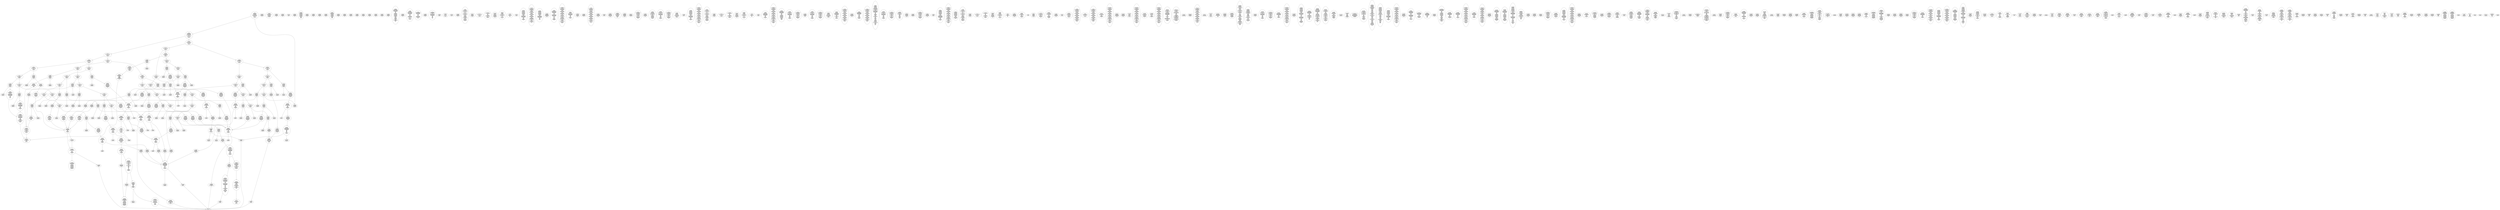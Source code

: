 /* Generated by GvGen v.1.0 (https://www.github.com/stricaud/gvgen) */

digraph G {
compound=true;
   node1 [label="[anywhere]"];
   node2 [label="# 0x0
PUSHX Data
PUSHX Data
MSTORE
PUSHX LogicData
CALLDATASIZE
LT
PUSHX Data
JUMPI
"];
   node3 [label="# 0xd
PUSHX Data
CALLDATALOAD
PUSHX BitData
SHR
PUSHX LogicData
GT
PUSHX Data
JUMPI
"];
   node4 [label="# 0x1e
PUSHX LogicData
GT
PUSHX Data
JUMPI
"];
   node5 [label="# 0x29
PUSHX LogicData
GT
PUSHX Data
JUMPI
"];
   node6 [label="# 0x34
PUSHX LogicData
EQ
PUSHX Data
JUMPI
"];
   node7 [label="# 0x3f
PUSHX LogicData
EQ
PUSHX Data
JUMPI
"];
   node8 [label="# 0x4a
PUSHX LogicData
EQ
PUSHX Data
JUMPI
"];
   node9 [label="# 0x55
PUSHX LogicData
EQ
PUSHX Data
JUMPI
"];
   node10 [label="# 0x60
PUSHX LogicData
EQ
PUSHX Data
JUMPI
"];
   node11 [label="# 0x6b
PUSHX Data
REVERT
"];
   node12 [label="# 0x6f
JUMPDEST
PUSHX LogicData
EQ
PUSHX Data
JUMPI
"];
   node13 [label="# 0x7b
PUSHX LogicData
EQ
PUSHX Data
JUMPI
"];
   node14 [label="# 0x86
PUSHX LogicData
EQ
PUSHX Data
JUMPI
"];
   node15 [label="# 0x91
PUSHX LogicData
EQ
PUSHX Data
JUMPI
"];
   node16 [label="# 0x9c
PUSHX Data
REVERT
"];
   node17 [label="# 0xa0
JUMPDEST
PUSHX LogicData
GT
PUSHX Data
JUMPI
"];
   node18 [label="# 0xac
PUSHX LogicData
EQ
PUSHX Data
JUMPI
"];
   node19 [label="# 0xb7
PUSHX LogicData
EQ
PUSHX Data
JUMPI
"];
   node20 [label="# 0xc2
PUSHX LogicData
EQ
PUSHX Data
JUMPI
"];
   node21 [label="# 0xcd
PUSHX LogicData
EQ
PUSHX Data
JUMPI
"];
   node22 [label="# 0xd8
PUSHX LogicData
EQ
PUSHX Data
JUMPI
"];
   node23 [label="# 0xe3
PUSHX Data
REVERT
"];
   node24 [label="# 0xe7
JUMPDEST
PUSHX LogicData
EQ
PUSHX Data
JUMPI
"];
   node25 [label="# 0xf3
PUSHX LogicData
EQ
PUSHX Data
JUMPI
"];
   node26 [label="# 0xfe
PUSHX LogicData
EQ
PUSHX Data
JUMPI
"];
   node27 [label="# 0x109
PUSHX LogicData
EQ
PUSHX Data
JUMPI
"];
   node28 [label="# 0x114
PUSHX Data
REVERT
"];
   node29 [label="# 0x118
JUMPDEST
PUSHX LogicData
GT
PUSHX Data
JUMPI
"];
   node30 [label="# 0x124
PUSHX LogicData
GT
PUSHX Data
JUMPI
"];
   node31 [label="# 0x12f
PUSHX LogicData
EQ
PUSHX Data
JUMPI
"];
   node32 [label="# 0x13a
PUSHX LogicData
EQ
PUSHX Data
JUMPI
"];
   node33 [label="# 0x145
PUSHX LogicData
EQ
PUSHX Data
JUMPI
"];
   node34 [label="# 0x150
PUSHX LogicData
EQ
PUSHX Data
JUMPI
"];
   node35 [label="# 0x15b
PUSHX LogicData
EQ
PUSHX Data
JUMPI
"];
   node36 [label="# 0x166
PUSHX Data
REVERT
"];
   node37 [label="# 0x16a
JUMPDEST
PUSHX LogicData
EQ
PUSHX Data
JUMPI
"];
   node38 [label="# 0x176
PUSHX LogicData
EQ
PUSHX Data
JUMPI
"];
   node39 [label="# 0x181
PUSHX LogicData
EQ
PUSHX Data
JUMPI
"];
   node40 [label="# 0x18c
PUSHX LogicData
EQ
PUSHX Data
JUMPI
"];
   node41 [label="# 0x197
PUSHX Data
REVERT
"];
   node42 [label="# 0x19b
JUMPDEST
PUSHX LogicData
GT
PUSHX Data
JUMPI
"];
   node43 [label="# 0x1a7
PUSHX LogicData
EQ
PUSHX Data
JUMPI
"];
   node44 [label="# 0x1b2
PUSHX LogicData
EQ
PUSHX Data
JUMPI
"];
   node45 [label="# 0x1bd
PUSHX LogicData
EQ
PUSHX Data
JUMPI
"];
   node46 [label="# 0x1c8
PUSHX LogicData
EQ
PUSHX Data
JUMPI
"];
   node47 [label="# 0x1d3
PUSHX Data
REVERT
"];
   node48 [label="# 0x1d7
JUMPDEST
PUSHX LogicData
EQ
PUSHX Data
JUMPI
"];
   node49 [label="# 0x1e3
PUSHX LogicData
EQ
PUSHX Data
JUMPI
"];
   node50 [label="# 0x1ee
PUSHX LogicData
EQ
PUSHX Data
JUMPI
"];
   node51 [label="# 0x1f9
PUSHX LogicData
EQ
PUSHX Data
JUMPI
"];
   node52 [label="# 0x204
JUMPDEST
PUSHX Data
REVERT
"];
   node53 [label="# 0x209
JUMPDEST
CALLVALUE
ISZERO
PUSHX Data
JUMPI
"];
   node54 [label="# 0x211
PUSHX Data
REVERT
"];
   node55 [label="# 0x215
JUMPDEST
PUSHX Data
PUSHX Data
CALLDATASIZE
PUSHX Data
PUSHX Data
JUMP
"];
   node56 [label="# 0x224
JUMPDEST
PUSHX Data
JUMP
"];
   node57 [label="# 0x229
JUMPDEST
PUSHX MemData
MLOAD
ISZERO
ISZERO
MSTORE
PUSHX ArithData
ADD
"];
   node58 [label="# 0x235
JUMPDEST
PUSHX MemData
MLOAD
SUB
RETURN
"];
   node59 [label="# 0x23e
JUMPDEST
CALLVALUE
ISZERO
PUSHX Data
JUMPI
"];
   node60 [label="# 0x246
PUSHX Data
REVERT
"];
   node61 [label="# 0x24a
JUMPDEST
PUSHX Data
PUSHX Data
JUMP
"];
   node62 [label="# 0x253
JUMPDEST
CALLVALUE
ISZERO
PUSHX Data
JUMPI
"];
   node63 [label="# 0x25b
PUSHX Data
REVERT
"];
   node64 [label="# 0x25f
JUMPDEST
PUSHX Data
PUSHX Data
JUMP
"];
   node65 [label="# 0x268
JUMPDEST
PUSHX MemData
MLOAD
PUSHX Data
PUSHX Data
JUMP
"];
   node66 [label="# 0x275
JUMPDEST
CALLVALUE
ISZERO
PUSHX Data
JUMPI
"];
   node67 [label="# 0x27d
PUSHX Data
REVERT
"];
   node68 [label="# 0x281
JUMPDEST
PUSHX Data
PUSHX Data
CALLDATASIZE
PUSHX Data
PUSHX Data
JUMP
"];
   node69 [label="# 0x290
JUMPDEST
PUSHX Data
JUMP
"];
   node70 [label="# 0x295
JUMPDEST
PUSHX MemData
MLOAD
PUSHX ArithData
PUSHX BitData
PUSHX BitData
SHL
SUB
AND
MSTORE
PUSHX ArithData
ADD
PUSHX Data
JUMP
"];
   node71 [label="# 0x2ad
JUMPDEST
CALLVALUE
ISZERO
PUSHX Data
JUMPI
"];
   node72 [label="# 0x2b5
PUSHX Data
REVERT
"];
   node73 [label="# 0x2b9
JUMPDEST
PUSHX Data
PUSHX Data
CALLDATASIZE
PUSHX Data
PUSHX Data
JUMP
"];
   node74 [label="# 0x2c8
JUMPDEST
PUSHX Data
JUMP
"];
   node75 [label="# 0x2cd
JUMPDEST
STOP
"];
   node76 [label="# 0x2cf
JUMPDEST
CALLVALUE
ISZERO
PUSHX Data
JUMPI
"];
   node77 [label="# 0x2d7
PUSHX Data
REVERT
"];
   node78 [label="# 0x2db
JUMPDEST
PUSHX Data
PUSHX Data
CALLDATASIZE
PUSHX Data
PUSHX Data
JUMP
"];
   node79 [label="# 0x2ea
JUMPDEST
PUSHX Data
JUMP
"];
   node80 [label="# 0x2ef
JUMPDEST
PUSHX MemData
MLOAD
MSTORE
PUSHX ArithData
ADD
PUSHX Data
JUMP
"];
   node81 [label="# 0x2fd
JUMPDEST
CALLVALUE
ISZERO
PUSHX Data
JUMPI
"];
   node82 [label="# 0x305
PUSHX Data
REVERT
"];
   node83 [label="# 0x309
JUMPDEST
PUSHX Data
PUSHX Data
CALLDATASIZE
PUSHX Data
PUSHX Data
JUMP
"];
   node84 [label="# 0x318
JUMPDEST
PUSHX Data
MSTORE
PUSHX Data
PUSHX Data
MSTORE
PUSHX Data
SHA3
SLOAD
JUMP
"];
   node85 [label="# 0x32a
JUMPDEST
CALLVALUE
ISZERO
PUSHX Data
JUMPI
"];
   node86 [label="# 0x332
PUSHX Data
REVERT
"];
   node87 [label="# 0x336
JUMPDEST
PUSHX Data
PUSHX Data
JUMP
"];
   node88 [label="# 0x33f
JUMPDEST
CALLVALUE
ISZERO
PUSHX Data
JUMPI
"];
   node89 [label="# 0x347
PUSHX Data
REVERT
"];
   node90 [label="# 0x34b
JUMPDEST
PUSHX StorData
SLOAD
PUSHX BitData
AND
PUSHX Data
JUMP
"];
   node91 [label="# 0x357
JUMPDEST
CALLVALUE
ISZERO
PUSHX Data
JUMPI
"];
   node92 [label="# 0x35f
PUSHX Data
REVERT
"];
   node93 [label="# 0x363
JUMPDEST
PUSHX Data
PUSHX Data
CALLDATASIZE
PUSHX Data
PUSHX Data
JUMP
"];
   node94 [label="# 0x372
JUMPDEST
PUSHX Data
JUMP
"];
   node95 [label="# 0x377
JUMPDEST
CALLVALUE
ISZERO
PUSHX Data
JUMPI
"];
   node96 [label="# 0x37f
PUSHX Data
REVERT
"];
   node97 [label="# 0x383
JUMPDEST
PUSHX Data
PUSHX Data
CALLDATASIZE
PUSHX Data
PUSHX Data
JUMP
"];
   node98 [label="# 0x392
JUMPDEST
PUSHX Data
JUMP
"];
   node99 [label="# 0x397
JUMPDEST
CALLVALUE
ISZERO
PUSHX Data
JUMPI
"];
   node100 [label="# 0x39f
PUSHX Data
REVERT
"];
   node101 [label="# 0x3a3
JUMPDEST
PUSHX Data
PUSHX Data
CALLDATASIZE
PUSHX Data
PUSHX Data
JUMP
"];
   node102 [label="# 0x3b2
JUMPDEST
PUSHX Data
JUMP
"];
   node103 [label="# 0x3b7
JUMPDEST
CALLVALUE
ISZERO
PUSHX Data
JUMPI
"];
   node104 [label="# 0x3bf
PUSHX Data
REVERT
"];
   node105 [label="# 0x3c3
JUMPDEST
PUSHX Data
PUSHX Data
CALLDATASIZE
PUSHX Data
PUSHX Data
JUMP
"];
   node106 [label="# 0x3d2
JUMPDEST
PUSHX Data
JUMP
"];
   node107 [label="# 0x3d7
JUMPDEST
CALLVALUE
ISZERO
PUSHX Data
JUMPI
"];
   node108 [label="# 0x3df
PUSHX Data
REVERT
"];
   node109 [label="# 0x3e3
JUMPDEST
PUSHX Data
PUSHX Data
JUMP
"];
   node110 [label="# 0x3ec
JUMPDEST
CALLVALUE
ISZERO
PUSHX Data
JUMPI
"];
   node111 [label="# 0x3f4
PUSHX Data
REVERT
"];
   node112 [label="# 0x3f8
JUMPDEST
PUSHX Data
PUSHX Data
CALLDATASIZE
PUSHX Data
PUSHX Data
JUMP
"];
   node113 [label="# 0x407
JUMPDEST
PUSHX Data
PUSHX Data
MSTORE
PUSHX Data
MSTORE
PUSHX Data
SHA3
SLOAD
JUMP
"];
   node114 [label="# 0x419
JUMPDEST
CALLVALUE
ISZERO
PUSHX Data
JUMPI
"];
   node115 [label="# 0x421
PUSHX Data
REVERT
"];
   node116 [label="# 0x425
JUMPDEST
PUSHX Data
PUSHX Data
CALLDATASIZE
PUSHX Data
PUSHX Data
JUMP
"];
   node117 [label="# 0x434
JUMPDEST
PUSHX Data
JUMP
"];
   node118 [label="# 0x439
JUMPDEST
CALLVALUE
ISZERO
PUSHX Data
JUMPI
"];
   node119 [label="# 0x441
PUSHX Data
REVERT
"];
   node120 [label="# 0x445
JUMPDEST
PUSHX Data
PUSHX Data
JUMP
"];
   node121 [label="# 0x44e
JUMPDEST
CALLVALUE
ISZERO
PUSHX Data
JUMPI
"];
   node122 [label="# 0x456
PUSHX Data
REVERT
"];
   node123 [label="# 0x45a
JUMPDEST
PUSHX Data
PUSHX Data
JUMP
"];
   node124 [label="# 0x463
JUMPDEST
CALLVALUE
ISZERO
PUSHX Data
JUMPI
"];
   node125 [label="# 0x46b
PUSHX Data
REVERT
"];
   node126 [label="# 0x46f
JUMPDEST
PUSHX StorData
SLOAD
PUSHX Data
PUSHX ArithData
PUSHX BitData
PUSHX BitData
SHL
SUB
AND
JUMP
"];
   node127 [label="# 0x483
JUMPDEST
CALLVALUE
ISZERO
PUSHX Data
JUMPI
"];
   node128 [label="# 0x48b
PUSHX Data
REVERT
"];
   node129 [label="# 0x48f
JUMPDEST
PUSHX StorData
SLOAD
PUSHX ArithData
PUSHX BitData
PUSHX BitData
SHL
SUB
AND
PUSHX Data
JUMP
"];
   node130 [label="# 0x4a1
JUMPDEST
CALLVALUE
ISZERO
PUSHX Data
JUMPI
"];
   node131 [label="# 0x4a9
PUSHX Data
REVERT
"];
   node132 [label="# 0x4ad
JUMPDEST
PUSHX Data
PUSHX Data
CALLDATASIZE
PUSHX Data
PUSHX Data
JUMP
"];
   node133 [label="# 0x4bc
JUMPDEST
PUSHX Data
JUMP
"];
   node134 [label="# 0x4c1
JUMPDEST
CALLVALUE
ISZERO
PUSHX Data
JUMPI
"];
   node135 [label="# 0x4c9
PUSHX Data
REVERT
"];
   node136 [label="# 0x4cd
JUMPDEST
PUSHX Data
PUSHX Data
CALLDATASIZE
PUSHX Data
PUSHX Data
JUMP
"];
   node137 [label="# 0x4dc
JUMPDEST
PUSHX Data
JUMP
"];
   node138 [label="# 0x4e1
JUMPDEST
CALLVALUE
ISZERO
PUSHX Data
JUMPI
"];
   node139 [label="# 0x4e9
PUSHX Data
REVERT
"];
   node140 [label="# 0x4ed
JUMPDEST
PUSHX Data
PUSHX Data
CALLDATASIZE
PUSHX Data
PUSHX Data
JUMP
"];
   node141 [label="# 0x4fc
JUMPDEST
PUSHX Data
JUMP
"];
   node142 [label="# 0x501
JUMPDEST
CALLVALUE
ISZERO
PUSHX Data
JUMPI
"];
   node143 [label="# 0x509
PUSHX Data
REVERT
"];
   node144 [label="# 0x50d
JUMPDEST
PUSHX Data
PUSHX Data
JUMP
"];
   node145 [label="# 0x516
JUMPDEST
CALLVALUE
ISZERO
PUSHX Data
JUMPI
"];
   node146 [label="# 0x51e
PUSHX Data
REVERT
"];
   node147 [label="# 0x522
JUMPDEST
PUSHX Data
PUSHX StorData
SLOAD
JUMP
"];
   node148 [label="# 0x52c
JUMPDEST
CALLVALUE
ISZERO
PUSHX Data
JUMPI
"];
   node149 [label="# 0x534
PUSHX Data
REVERT
"];
   node150 [label="# 0x538
JUMPDEST
PUSHX Data
PUSHX Data
CALLDATASIZE
PUSHX Data
PUSHX Data
JUMP
"];
   node151 [label="# 0x547
JUMPDEST
PUSHX Data
JUMP
"];
   node152 [label="# 0x54c
JUMPDEST
CALLVALUE
ISZERO
PUSHX Data
JUMPI
"];
   node153 [label="# 0x554
PUSHX Data
REVERT
"];
   node154 [label="# 0x558
JUMPDEST
PUSHX Data
PUSHX Data
CALLDATASIZE
PUSHX Data
PUSHX Data
JUMP
"];
   node155 [label="# 0x567
JUMPDEST
PUSHX Data
JUMP
"];
   node156 [label="# 0x56c
JUMPDEST
CALLVALUE
ISZERO
PUSHX Data
JUMPI
"];
   node157 [label="# 0x574
PUSHX Data
REVERT
"];
   node158 [label="# 0x578
JUMPDEST
PUSHX Data
PUSHX Data
CALLDATASIZE
PUSHX Data
PUSHX Data
JUMP
"];
   node159 [label="# 0x587
JUMPDEST
PUSHX Data
JUMP
"];
   node160 [label="# 0x58c
JUMPDEST
CALLVALUE
ISZERO
PUSHX Data
JUMPI
"];
   node161 [label="# 0x594
PUSHX Data
REVERT
"];
   node162 [label="# 0x598
JUMPDEST
PUSHX Data
PUSHX Data
CALLDATASIZE
PUSHX Data
PUSHX Data
JUMP
"];
   node163 [label="# 0x5a7
JUMPDEST
PUSHX Data
JUMP
"];
   node164 [label="# 0x5ac
JUMPDEST
PUSHX Data
PUSHX Data
CALLDATASIZE
PUSHX Data
PUSHX Data
JUMP
"];
   node165 [label="# 0x5ba
JUMPDEST
PUSHX Data
JUMP
"];
   node166 [label="# 0x5bf
JUMPDEST
CALLVALUE
ISZERO
PUSHX Data
JUMPI
"];
   node167 [label="# 0x5c7
PUSHX Data
REVERT
"];
   node168 [label="# 0x5cb
JUMPDEST
PUSHX Data
PUSHX StorData
SLOAD
JUMP
"];
   node169 [label="# 0x5d5
JUMPDEST
CALLVALUE
ISZERO
PUSHX Data
JUMPI
"];
   node170 [label="# 0x5dd
PUSHX Data
REVERT
"];
   node171 [label="# 0x5e1
JUMPDEST
PUSHX Data
PUSHX Data
JUMP
"];
   node172 [label="# 0x5eb
JUMPDEST
CALLVALUE
ISZERO
PUSHX Data
JUMPI
"];
   node173 [label="# 0x5f3
PUSHX Data
REVERT
"];
   node174 [label="# 0x5f7
JUMPDEST
PUSHX Data
PUSHX Data
JUMP
"];
   node175 [label="# 0x600
JUMPDEST
CALLVALUE
ISZERO
PUSHX Data
JUMPI
"];
   node176 [label="# 0x608
PUSHX Data
REVERT
"];
   node177 [label="# 0x60c
JUMPDEST
PUSHX Data
PUSHX Data
CALLDATASIZE
PUSHX Data
PUSHX Data
JUMP
"];
   node178 [label="# 0x61b
JUMPDEST
PUSHX ArithData
PUSHX BitData
PUSHX BitData
SHL
SUB
AND
PUSHX Data
MSTORE
PUSHX Data
PUSHX Data
MSTORE
PUSHX Data
SHA3
AND
MSTORE
MSTORE
SHA3
SLOAD
PUSHX BitData
AND
JUMP
"];
   node179 [label="# 0x649
JUMPDEST
CALLVALUE
ISZERO
PUSHX Data
JUMPI
"];
   node180 [label="# 0x651
PUSHX Data
REVERT
"];
   node181 [label="# 0x655
JUMPDEST
PUSHX Data
PUSHX Data
CALLDATASIZE
PUSHX Data
PUSHX Data
JUMP
"];
   node182 [label="# 0x664
JUMPDEST
PUSHX Data
JUMP
"];
   node183 [label="# 0x669
JUMPDEST
PUSHX Data
PUSHX ArithData
PUSHX BitData
PUSHX BitData
SHL
SUB
NOT
AND
PUSHX BitData
PUSHX BitData
SHL
EQ
PUSHX Data
JUMPI
"];
   node184 [label="# 0x685
PUSHX ArithData
PUSHX BitData
PUSHX BitData
SHL
SUB
NOT
AND
PUSHX BitData
PUSHX BitData
SHL
EQ
"];
   node185 [label="# 0x69a
JUMPDEST
PUSHX Data
JUMPI
"];
   node186 [label="# 0x6a0
PUSHX BitData
PUSHX BitData
SHL
PUSHX ArithData
PUSHX BitData
PUSHX BitData
SHL
SUB
NOT
AND
EQ
"];
   node187 [label="# 0x6b5
JUMPDEST
JUMP
"];
   node188 [label="# 0x6bb
JUMPDEST
PUSHX Data
PUSHX Data
PUSHX Data
PUSHX Data
JUMP
"];
   node189 [label="# 0x6c8
JUMPDEST
LT
PUSHX Data
JUMPI
"];
   node190 [label="# 0x6ce
PUSHX Data
JUMP
"];
   node191 [label="# 0x6d3
JUMPDEST
PUSHX Data
JUMP
"];
   node192 [label="# 0x6d9
JUMPDEST
PUSHX Data
PUSHX StorData
SLOAD
PUSHX Data
PUSHX Data
JUMP
"];
   node193 [label="# 0x6e8
JUMPDEST
PUSHX ArithData
ADD
PUSHX ArithData
DIV
MUL
PUSHX ArithData
ADD
PUSHX MemData
MLOAD
ADD
PUSHX Data
MSTORE
MSTORE
PUSHX ArithData
ADD
SLOAD
PUSHX Data
PUSHX Data
JUMP
"];
   node194 [label="# 0x714
JUMPDEST
ISZERO
PUSHX Data
JUMPI
"];
   node195 [label="# 0x71b
PUSHX LogicData
LT
PUSHX Data
JUMPI
"];
   node196 [label="# 0x723
PUSHX ArithData
SLOAD
DIV
MUL
MSTORE
PUSHX ArithData
ADD
PUSHX Data
JUMP
"];
   node197 [label="# 0x736
JUMPDEST
ADD
PUSHX Data
MSTORE
PUSHX Data
PUSHX Data
SHA3
"];
   node198 [label="# 0x744
JUMPDEST
SLOAD
MSTORE
PUSHX ArithData
ADD
PUSHX ArithData
ADD
GT
PUSHX Data
JUMPI
"];
   node199 [label="# 0x758
SUB
PUSHX BitData
AND
ADD
"];
   node200 [label="# 0x761
JUMPDEST
JUMP
"];
   node201 [label="# 0x76b
JUMPDEST
PUSHX Data
MSTORE
PUSHX Data
PUSHX Data
MSTORE
PUSHX Data
SHA3
SLOAD
PUSHX ArithData
PUSHX BitData
PUSHX BitData
SHL
SUB
AND
PUSHX Data
JUMPI
"];
   node202 [label="# 0x788
PUSHX MemData
MLOAD
PUSHX BitData
PUSHX BitData
SHL
MSTORE
PUSHX Data
PUSHX ArithData
ADD
MSTORE
PUSHX Data
PUSHX ArithData
ADD
MSTORE
PUSHX Data
PUSHX ArithData
ADD
MSTORE
PUSHX BitData
PUSHX BitData
SHL
PUSHX ArithData
ADD
MSTORE
PUSHX ArithData
ADD
"];
   node203 [label="# 0x7e0
JUMPDEST
PUSHX MemData
MLOAD
SUB
REVERT
"];
   node204 [label="# 0x7e9
JUMPDEST
PUSHX Data
MSTORE
PUSHX Data
PUSHX Data
MSTORE
PUSHX Data
SHA3
SLOAD
PUSHX ArithData
PUSHX BitData
PUSHX BitData
SHL
SUB
AND
JUMP
"];
   node205 [label="# 0x805
JUMPDEST
PUSHX Data
PUSHX Data
PUSHX Data
JUMP
"];
   node206 [label="# 0x810
JUMPDEST
PUSHX ArithData
PUSHX BitData
PUSHX BitData
SHL
SUB
AND
PUSHX ArithData
PUSHX BitData
PUSHX BitData
SHL
SUB
AND
EQ
ISZERO
PUSHX Data
JUMPI
"];
   node207 [label="# 0x82d
PUSHX MemData
MLOAD
PUSHX BitData
PUSHX BitData
SHL
MSTORE
PUSHX Data
PUSHX ArithData
ADD
MSTORE
PUSHX Data
PUSHX ArithData
ADD
MSTORE
PUSHX Data
PUSHX ArithData
ADD
MSTORE
PUSHX BitData
PUSHX BitData
SHL
PUSHX ArithData
ADD
MSTORE
PUSHX ArithData
ADD
PUSHX Data
JUMP
"];
   node208 [label="# 0x87e
JUMPDEST
CALLER
PUSHX ArithData
PUSHX BitData
PUSHX BitData
SHL
SUB
AND
EQ
PUSHX Data
JUMPI
"];
   node209 [label="# 0x890
PUSHX Data
CALLER
PUSHX Data
JUMP
"];
   node210 [label="# 0x89a
JUMPDEST
PUSHX Data
JUMPI
"];
   node211 [label="# 0x89f
PUSHX MemData
MLOAD
PUSHX BitData
PUSHX BitData
SHL
MSTORE
PUSHX Data
PUSHX ArithData
ADD
MSTORE
PUSHX Data
PUSHX ArithData
ADD
MSTORE
PUSHX Data
PUSHX ArithData
ADD
MSTORE
PUSHX Data
PUSHX ArithData
ADD
MSTORE
PUSHX ArithData
ADD
PUSHX Data
JUMP
"];
   node212 [label="# 0x90c
JUMPDEST
PUSHX Data
PUSHX Data
JUMP
"];
   node213 [label="# 0x916
JUMPDEST
JUMP
"];
   node214 [label="# 0x91b
JUMPDEST
PUSHX Data
PUSHX Data
PUSHX Data
JUMP
"];
   node215 [label="# 0x928
JUMPDEST
PUSHX MemData
MLOAD
PUSHX Data
PUSHX Data
LOGX
JUMP
"];
   node216 [label="# 0x95d
JUMPDEST
PUSHX Data
PUSHX Data
PUSHX StorData
SLOAD
JUMP
"];
   node217 [label="# 0x968
JUMPDEST
JUMP
"];
   node218 [label="# 0x96d
JUMPDEST
PUSHX Data
CALLER
PUSHX Data
JUMP
"];
   node219 [label="# 0x977
JUMPDEST
PUSHX Data
JUMPI
"];
   node220 [label="# 0x97c
PUSHX MemData
MLOAD
PUSHX BitData
PUSHX BitData
SHL
MSTORE
PUSHX ArithData
ADD
PUSHX Data
PUSHX Data
JUMP
"];
   node221 [label="# 0x993
JUMPDEST
PUSHX Data
PUSHX Data
JUMP
"];
   node222 [label="# 0x99e
JUMPDEST
PUSHX Data
PUSHX MemData
MLOAD
PUSHX ArithData
ADD
PUSHX Data
MSTORE
PUSHX Data
MSTORE
PUSHX Data
JUMP
"];
   node223 [label="# 0x9b9
JUMPDEST
PUSHX StorData
SLOAD
PUSHX ArithData
PUSHX BitData
PUSHX BitData
SHL
SUB
AND
CALLER
EQ
PUSHX Data
JUMPI
"];
   node224 [label="# 0x9cc
PUSHX MemData
MLOAD
PUSHX BitData
PUSHX BitData
SHL
MSTORE
PUSHX ArithData
ADD
PUSHX Data
PUSHX Data
JUMP
"];
   node225 [label="# 0x9e3
JUMPDEST
MLOAD
PUSHX Data
PUSHX Data
PUSHX ArithData
ADD
PUSHX Data
JUMP
"];
   node226 [label="# 0x9f6
JUMPDEST
JUMP
"];
   node227 [label="# 0x9fa
JUMPDEST
PUSHX Data
MSTORE
PUSHX Data
PUSHX Data
MSTORE
PUSHX Data
SHA3
SLOAD
PUSHX ArithData
PUSHX BitData
PUSHX BitData
SHL
SUB
AND
PUSHX Data
JUMPI
"];
   node228 [label="# 0xa18
PUSHX MemData
MLOAD
PUSHX BitData
PUSHX BitData
SHL
MSTORE
PUSHX Data
PUSHX ArithData
ADD
MSTORE
PUSHX Data
PUSHX ArithData
ADD
MSTORE
PUSHX Data
PUSHX ArithData
ADD
MSTORE
PUSHX BitData
PUSHX BitData
SHL
PUSHX ArithData
ADD
MSTORE
PUSHX ArithData
ADD
PUSHX Data
JUMP
"];
   node229 [label="# 0xa71
JUMPDEST
PUSHX StorData
SLOAD
PUSHX Data
PUSHX Data
JUMP
"];
   node230 [label="# 0xa7e
JUMPDEST
PUSHX ArithData
ADD
PUSHX ArithData
DIV
MUL
PUSHX ArithData
ADD
PUSHX MemData
MLOAD
ADD
PUSHX Data
MSTORE
MSTORE
PUSHX ArithData
ADD
SLOAD
PUSHX Data
PUSHX Data
JUMP
"];
   node231 [label="# 0xaaa
JUMPDEST
ISZERO
PUSHX Data
JUMPI
"];
   node232 [label="# 0xab1
PUSHX LogicData
LT
PUSHX Data
JUMPI
"];
   node233 [label="# 0xab9
PUSHX ArithData
SLOAD
DIV
MUL
MSTORE
PUSHX ArithData
ADD
PUSHX Data
JUMP
"];
   node234 [label="# 0xacc
JUMPDEST
ADD
PUSHX Data
MSTORE
PUSHX Data
PUSHX Data
SHA3
"];
   node235 [label="# 0xada
JUMPDEST
SLOAD
MSTORE
PUSHX ArithData
ADD
PUSHX ArithData
ADD
GT
PUSHX Data
JUMPI
"];
   node236 [label="# 0xaee
SUB
PUSHX BitData
AND
ADD
"];
   node237 [label="# 0xaf7
JUMPDEST
JUMP
"];
   node238 [label="# 0xaff
JUMPDEST
PUSHX Data
PUSHX ArithData
PUSHX BitData
PUSHX BitData
SHL
SUB
AND
PUSHX Data
JUMPI
"];
   node239 [label="# 0xb10
PUSHX MemData
MLOAD
PUSHX BitData
PUSHX BitData
SHL
MSTORE
PUSHX Data
PUSHX ArithData
ADD
MSTORE
PUSHX Data
PUSHX ArithData
ADD
MSTORE
PUSHX Data
PUSHX ArithData
ADD
MSTORE
PUSHX BitData
PUSHX BitData
SHL
PUSHX ArithData
ADD
MSTORE
PUSHX ArithData
ADD
PUSHX Data
JUMP
"];
   node240 [label="# 0xb6a
JUMPDEST
PUSHX ArithData
PUSHX BitData
PUSHX BitData
SHL
SUB
AND
PUSHX Data
MSTORE
PUSHX Data
PUSHX Data
MSTORE
PUSHX Data
SHA3
SLOAD
JUMP
"];
   node241 [label="# 0xb86
JUMPDEST
PUSHX StorData
SLOAD
PUSHX ArithData
PUSHX BitData
PUSHX BitData
SHL
SUB
AND
CALLER
EQ
PUSHX Data
JUMPI
"];
   node242 [label="# 0xb99
PUSHX MemData
MLOAD
PUSHX BitData
PUSHX BitData
SHL
MSTORE
PUSHX ArithData
ADD
PUSHX Data
PUSHX Data
JUMP
"];
   node243 [label="# 0xbb0
JUMPDEST
PUSHX Data
PUSHX Data
PUSHX Data
JUMP
"];
   node244 [label="# 0xbba
JUMPDEST
JUMP
"];
   node245 [label="# 0xbbc
JUMPDEST
PUSHX StorData
SLOAD
PUSHX Data
PUSHX Data
JUMP
"];
   node246 [label="# 0xbc9
JUMPDEST
PUSHX StorData
SLOAD
PUSHX ArithData
PUSHX BitData
PUSHX BitData
SHL
SUB
AND
CALLER
EQ
PUSHX Data
JUMPI
"];
   node247 [label="# 0xbdc
PUSHX MemData
MLOAD
PUSHX BitData
PUSHX BitData
SHL
MSTORE
PUSHX ArithData
ADD
PUSHX Data
PUSHX Data
JUMP
"];
   node248 [label="# 0xbf3
JUMPDEST
PUSHX Data
SSTORE
JUMP
"];
   node249 [label="# 0xbf8
JUMPDEST
PUSHX StorData
SLOAD
PUSHX ArithData
PUSHX BitData
PUSHX BitData
SHL
SUB
AND
CALLER
EQ
PUSHX Data
JUMPI
"];
   node250 [label="# 0xc0b
PUSHX MemData
MLOAD
PUSHX BitData
PUSHX BitData
SHL
MSTORE
PUSHX ArithData
ADD
PUSHX Data
PUSHX Data
JUMP
"];
   node251 [label="# 0xc22
JUMPDEST
MLOAD
PUSHX Data
PUSHX Data
PUSHX ArithData
ADD
PUSHX Data
JUMP
"];
   node252 [label="# 0xc35
JUMPDEST
CALLER
PUSHX ArithData
PUSHX BitData
PUSHX BitData
SHL
SUB
PUSHX BitData
AND
EQ
PUSHX Data
JUMPI
"];
   node253 [label="# 0xc66
PUSHX MemData
MLOAD
PUSHX BitData
PUSHX BitData
SHL
MSTORE
PUSHX Data
PUSHX ArithData
ADD
MSTORE
PUSHX Data
PUSHX ArithData
ADD
MSTORE
PUSHX Data
PUSHX ArithData
ADD
MSTORE
PUSHX ArithData
ADD
PUSHX Data
JUMP
"];
   node254 [label="# 0xcad
JUMPDEST
PUSHX Data
PUSHX Data
JUMP
"];
   node255 [label="# 0xcb7
JUMPDEST
PUSHX Data
PUSHX StorData
SLOAD
PUSHX Data
PUSHX Data
JUMP
"];
   node256 [label="# 0xcc6
JUMPDEST
PUSHX ArithData
PUSHX BitData
PUSHX BitData
SHL
SUB
AND
CALLER
EQ
ISZERO
PUSHX Data
JUMPI
"];
   node257 [label="# 0xcd8
PUSHX MemData
MLOAD
PUSHX BitData
PUSHX BitData
SHL
MSTORE
PUSHX Data
PUSHX ArithData
ADD
MSTORE
PUSHX Data
PUSHX ArithData
ADD
MSTORE
PUSHX Data
PUSHX ArithData
ADD
MSTORE
PUSHX ArithData
ADD
PUSHX Data
JUMP
"];
   node258 [label="# 0xd1f
JUMPDEST
CALLER
PUSHX Data
MSTORE
PUSHX Data
PUSHX ArithData
MSTORE
PUSHX MemData
SHA3
PUSHX ArithData
PUSHX BitData
PUSHX BitData
SHL
SUB
AND
MSTORE
MSTORE
SHA3
SLOAD
PUSHX BitData
NOT
AND
ISZERO
ISZERO
OR
SSTORE
MLOAD
MSTORE
PUSHX Data
ADD
PUSHX MemData
MLOAD
SUB
LOGX
JUMP
"];
   node259 [label="# 0xd8b
JUMPDEST
PUSHX StorData
SLOAD
PUSHX ArithData
PUSHX BitData
PUSHX BitData
SHL
SUB
AND
CALLER
EQ
PUSHX Data
JUMPI
"];
   node260 [label="# 0xd9e
PUSHX MemData
MLOAD
PUSHX BitData
PUSHX BitData
SHL
MSTORE
PUSHX ArithData
ADD
PUSHX Data
PUSHX Data
JUMP
"];
   node261 [label="# 0xdb5
JUMPDEST
PUSHX StorData
SLOAD
PUSHX BitData
NOT
AND
ISZERO
ISZERO
OR
SSTORE
JUMP
"];
   node262 [label="# 0xdc8
JUMPDEST
PUSHX Data
CALLER
PUSHX Data
JUMP
"];
   node263 [label="# 0xdd2
JUMPDEST
PUSHX Data
JUMPI
"];
   node264 [label="# 0xdd7
PUSHX MemData
MLOAD
PUSHX BitData
PUSHX BitData
SHL
MSTORE
PUSHX ArithData
ADD
PUSHX Data
PUSHX Data
JUMP
"];
   node265 [label="# 0xdee
JUMPDEST
PUSHX Data
PUSHX Data
JUMP
"];
   node266 [label="# 0xdfa
JUMPDEST
JUMP
"];
   node267 [label="# 0xe00
JUMPDEST
PUSHX Data
MSTORE
PUSHX Data
PUSHX Data
MSTORE
PUSHX Data
SHA3
SLOAD
PUSHX Data
PUSHX ArithData
PUSHX BitData
PUSHX BitData
SHL
SUB
AND
PUSHX Data
JUMPI
"];
   node268 [label="# 0xe20
PUSHX MemData
MLOAD
PUSHX BitData
PUSHX BitData
SHL
MSTORE
PUSHX Data
PUSHX ArithData
ADD
MSTORE
PUSHX Data
PUSHX ArithData
ADD
MSTORE
PUSHX Data
PUSHX ArithData
ADD
MSTORE
PUSHX BitData
PUSHX BitData
SHL
PUSHX ArithData
ADD
MSTORE
PUSHX ArithData
ADD
PUSHX Data
JUMP
"];
   node269 [label="# 0xe81
JUMPDEST
PUSHX Data
MSTORE
PUSHX Data
PUSHX Data
MSTORE
PUSHX Data
SHA3
SLOAD
PUSHX Data
PUSHX Data
JUMP
"];
   node270 [label="# 0xe9a
JUMPDEST
PUSHX ArithData
ADD
PUSHX ArithData
DIV
MUL
PUSHX ArithData
ADD
PUSHX MemData
MLOAD
ADD
PUSHX Data
MSTORE
MSTORE
PUSHX ArithData
ADD
SLOAD
PUSHX Data
PUSHX Data
JUMP
"];
   node271 [label="# 0xec6
JUMPDEST
ISZERO
PUSHX Data
JUMPI
"];
   node272 [label="# 0xecd
PUSHX LogicData
LT
PUSHX Data
JUMPI
"];
   node273 [label="# 0xed5
PUSHX ArithData
SLOAD
DIV
MUL
MSTORE
PUSHX ArithData
ADD
PUSHX Data
JUMP
"];
   node274 [label="# 0xee8
JUMPDEST
ADD
PUSHX Data
MSTORE
PUSHX Data
PUSHX Data
SHA3
"];
   node275 [label="# 0xef6
JUMPDEST
SLOAD
MSTORE
PUSHX ArithData
ADD
PUSHX ArithData
ADD
GT
PUSHX Data
JUMPI
"];
   node276 [label="# 0xf0a
SUB
PUSHX BitData
AND
ADD
"];
   node277 [label="# 0xf13
JUMPDEST
PUSHX Data
PUSHX Data
PUSHX Data
JUMP
"];
   node278 [label="# 0xf24
JUMPDEST
MLOAD
PUSHX LogicData
EQ
ISZERO
PUSHX Data
JUMPI
"];
   node279 [label="# 0xf31
JUMP
"];
   node280 [label="# 0xf37
JUMPDEST
MLOAD
ISZERO
PUSHX Data
JUMPI
"];
   node281 [label="# 0xf3f
PUSHX MemData
MLOAD
PUSHX ArithData
ADD
PUSHX Data
PUSHX Data
JUMP
"];
   node282 [label="# 0xf51
JUMPDEST
PUSHX MemData
MLOAD
PUSHX ArithData
SUB
SUB
MSTORE
PUSHX Data
MSTORE
JUMP
"];
   node283 [label="# 0xf69
JUMPDEST
PUSHX Data
PUSHX Data
JUMP
"];
   node284 [label="# 0xf72
JUMPDEST
JUMP
"];
   node285 [label="# 0xf7a
JUMPDEST
PUSHX StorData
SLOAD
PUSHX BitData
AND
PUSHX Data
JUMPI
"];
   node286 [label="# 0xf85
PUSHX MemData
MLOAD
PUSHX BitData
PUSHX BitData
SHL
MSTORE
PUSHX Data
PUSHX ArithData
ADD
MSTORE
PUSHX Data
PUSHX ArithData
ADD
MSTORE
PUSHX Data
PUSHX ArithData
ADD
MSTORE
PUSHX ArithData
ADD
PUSHX Data
JUMP
"];
   node287 [label="# 0xfcc
JUMPDEST
PUSHX LogicData
GT
PUSHX Data
JUMPI
"];
   node288 [label="# 0xfd5
PUSHX MemData
MLOAD
PUSHX BitData
PUSHX BitData
SHL
MSTORE
PUSHX Data
PUSHX ArithData
ADD
MSTORE
PUSHX Data
PUSHX ArithData
ADD
MSTORE
PUSHX Data
PUSHX ArithData
ADD
MSTORE
PUSHX ArithData
ADD
PUSHX Data
JUMP
"];
   node289 [label="# 0x101c
JUMPDEST
PUSHX LogicData
GT
ISZERO
PUSHX Data
JUMPI
"];
   node290 [label="# 0x1026
PUSHX MemData
MLOAD
PUSHX BitData
PUSHX BitData
SHL
MSTORE
PUSHX Data
PUSHX ArithData
ADD
MSTORE
PUSHX Data
PUSHX ArithData
ADD
MSTORE
PUSHX Data
PUSHX ArithData
ADD
MSTORE
PUSHX BitData
PUSHX BitData
SHL
PUSHX ArithData
ADD
MSTORE
PUSHX ArithData
ADD
PUSHX Data
JUMP
"];
   node291 [label="# 0x1077
JUMPDEST
PUSHX Data
PUSHX Data
PUSHX Data
JUMP
"];
   node292 [label="# 0x1083
JUMPDEST
PUSHX Data
PUSHX Data
JUMP
"];
   node293 [label="# 0x108d
JUMPDEST
GT
ISZERO
PUSHX Data
JUMPI
"];
   node294 [label="# 0x1094
PUSHX MemData
MLOAD
PUSHX BitData
PUSHX BitData
SHL
MSTORE
PUSHX Data
PUSHX ArithData
ADD
MSTORE
PUSHX Data
PUSHX ArithData
ADD
MSTORE
PUSHX Data
PUSHX ArithData
ADD
MSTORE
PUSHX BitData
PUSHX BitData
SHL
PUSHX ArithData
ADD
MSTORE
PUSHX ArithData
ADD
PUSHX Data
JUMP
"];
   node295 [label="# 0x10ea
JUMPDEST
PUSHX StorData
SLOAD
PUSHX Data
PUSHX Data
JUMP
"];
   node296 [label="# 0x10f8
JUMPDEST
CALLVALUE
LT
ISZERO
PUSHX Data
JUMPI
"];
   node297 [label="# 0x1100
PUSHX MemData
MLOAD
PUSHX BitData
PUSHX BitData
SHL
MSTORE
PUSHX Data
PUSHX ArithData
ADD
MSTORE
PUSHX Data
PUSHX ArithData
ADD
MSTORE
PUSHX Data
PUSHX ArithData
ADD
MSTORE
PUSHX BitData
PUSHX BitData
SHL
PUSHX ArithData
ADD
MSTORE
PUSHX ArithData
ADD
PUSHX Data
JUMP
"];
   node298 [label="# 0x1153
JUMPDEST
PUSHX StorData
SLOAD
PUSHX MemData
MLOAD
PUSHX Data
PUSHX ArithData
PUSHX BitData
PUSHX BitData
SHL
SUB
AND
CALLVALUE
GAS
CALL
RETURNDATASIZE
PUSHX LogicData
EQ
PUSHX Data
JUMPI
"];
   node299 [label="# 0x117f
PUSHX MemData
MLOAD
PUSHX BitData
NOT
PUSHX ArithData
RETURNDATASIZE
ADD
AND
ADD
PUSHX Data
MSTORE
RETURNDATASIZE
MSTORE
RETURNDATASIZE
PUSHX Data
PUSHX ArithData
ADD
RETURNDATACOPY
PUSHX Data
JUMP
"];
   node300 [label="# 0x11a0
JUMPDEST
PUSHX Data
"];
   node301 [label="# 0x11a5
JUMPDEST
PUSHX Data
JUMPI
"];
   node302 [label="# 0x11af
PUSHX MemData
MLOAD
PUSHX BitData
PUSHX BitData
SHL
MSTORE
PUSHX Data
PUSHX ArithData
ADD
MSTORE
PUSHX Data
PUSHX ArithData
ADD
MSTORE
PUSHX Data
PUSHX ArithData
ADD
MSTORE
PUSHX Data
PUSHX ArithData
ADD
MSTORE
PUSHX ArithData
ADD
PUSHX Data
JUMP
"];
   node303 [label="# 0x121c
JUMPDEST
PUSHX Data
"];
   node304 [label="# 0x121f
JUMPDEST
LT
ISZERO
PUSHX Data
JUMPI
"];
   node305 [label="# 0x1228
PUSHX Data
PUSHX Data
PUSHX StorData
SLOAD
JUMP
"];
   node306 [label="# 0x1232
JUMPDEST
PUSHX Data
CALLER
PUSHX Data
JUMP
"];
   node307 [label="# 0x123e
JUMPDEST
PUSHX StorData
SLOAD
PUSHX Data
NUMBER
PUSHX Data
JUMP
"];
   node308 [label="# 0x124b
JUMPDEST
PUSHX Data
MLOAD
PUSHX ArithData
ADD
MSTORE
ADD
MSTORE
PUSHX ArithData
ADD
PUSHX MemData
MLOAD
PUSHX BitData
NOT
SUB
ADD
MSTORE
MSTORE
MLOAD
PUSHX ArithData
ADD
SHA3
PUSHX Data
MSTORE
PUSHX Data
MSTORE
SHA3
SSTORE
PUSHX Data
PUSHX StorData
SLOAD
PUSHX ArithData
ADD
SSTORE
JUMP
"];
   node309 [label="# 0x1290
JUMPDEST
PUSHX Data
MSTORE
PUSHX Data
PUSHX ArithData
MSTORE
PUSHX MemData
SHA3
SLOAD
MLOAD
MSTORE
CALLER
PUSHX Data
ADD
PUSHX MemData
MLOAD
SUB
LOGX
PUSHX Data
PUSHX Data
JUMP
"];
   node310 [label="# 0x12e2
JUMPDEST
PUSHX Data
JUMP
"];
   node311 [label="# 0x12ea
JUMPDEST
PUSHX Data
PUSHX StorData
SLOAD
PUSHX Data
PUSHX Data
JUMP
"];
   node312 [label="# 0x12f9
JUMPDEST
PUSHX StorData
SLOAD
PUSHX ArithData
PUSHX BitData
PUSHX BitData
SHL
SUB
AND
CALLER
EQ
PUSHX Data
JUMPI
"];
   node313 [label="# 0x130c
PUSHX MemData
MLOAD
PUSHX BitData
PUSHX BitData
SHL
MSTORE
PUSHX ArithData
ADD
PUSHX Data
PUSHX Data
JUMP
"];
   node314 [label="# 0x1323
JUMPDEST
PUSHX ArithData
PUSHX BitData
PUSHX BitData
SHL
SUB
AND
PUSHX Data
JUMPI
"];
   node315 [label="# 0x1332
PUSHX MemData
MLOAD
PUSHX BitData
PUSHX BitData
SHL
MSTORE
PUSHX Data
PUSHX ArithData
ADD
MSTORE
PUSHX Data
PUSHX ArithData
ADD
MSTORE
PUSHX Data
PUSHX ArithData
ADD
MSTORE
PUSHX BitData
PUSHX BitData
SHL
PUSHX ArithData
ADD
MSTORE
PUSHX ArithData
ADD
PUSHX Data
JUMP
"];
   node316 [label="# 0x1388
JUMPDEST
PUSHX Data
PUSHX Data
JUMP
"];
   node317 [label="# 0x1391
JUMPDEST
JUMP
"];
   node318 [label="# 0x1394
JUMPDEST
PUSHX Data
MSTORE
PUSHX Data
PUSHX Data
MSTORE
PUSHX Data
SHA3
SLOAD
PUSHX ArithData
PUSHX BitData
PUSHX BitData
SHL
SUB
NOT
AND
PUSHX ArithData
PUSHX BitData
PUSHX BitData
SHL
SUB
AND
OR
SSTORE
PUSHX Data
PUSHX Data
JUMP
"];
   node319 [label="# 0x13c9
JUMPDEST
PUSHX ArithData
PUSHX BitData
PUSHX BitData
SHL
SUB
AND
PUSHX Data
PUSHX MemData
MLOAD
PUSHX MemData
MLOAD
SUB
LOGX
JUMP
"];
   node320 [label="# 0x1402
JUMPDEST
PUSHX Data
PUSHX BitData
PUSHX ArithData
PUSHX BitData
PUSHX BitData
SHL
SUB
AND
PUSHX Data
PUSHX Data
PUSHX Data
PUSHX MemData
MLOAD
PUSHX ArithData
ADD
PUSHX Data
MSTORE
PUSHX ArithData
ADD
MSTORE
PUSHX ArithData
ADD
JUMP
"];
   node321 [label="# 0x1472
JUMPDEST
PUSHX MemData
MLOAD
PUSHX ArithData
SUB
SUB
MSTORE
PUSHX Data
MSTORE
PUSHX MemData
MLOAD
PUSHX BitData
AND
PUSHX BitData
SHL
MSTORE
PUSHX ArithData
ADD
PUSHX Data
PUSHX Data
JUMP
"];
   node322 [label="# 0x149f
JUMPDEST
PUSHX Data
PUSHX MemData
MLOAD
SUB
PUSHX Data
EXTCODESIZE
ISZERO
ISZERO
PUSHX Data
JUMPI
"];
   node323 [label="# 0x14b5
PUSHX Data
REVERT
"];
   node324 [label="# 0x14b9
JUMPDEST
GAS
CALL
ISZERO
ISZERO
PUSHX Data
JUMPI
"];
   node325 [label="# 0x14c4
RETURNDATASIZE
PUSHX Data
RETURNDATACOPY
RETURNDATASIZE
PUSHX Data
REVERT
"];
   node326 [label="# 0x14cd
JUMPDEST
PUSHX MemData
MLOAD
RETURNDATASIZE
PUSHX BitData
NOT
PUSHX ArithData
ADD
AND
ADD
PUSHX Data
MSTORE
ADD
PUSHX Data
PUSHX Data
JUMP
"];
   node327 [label="# 0x14f1
JUMPDEST
PUSHX Data
MSTORE
PUSHX Data
PUSHX ArithData
MSTORE
PUSHX Data
SHA3
SLOAD
MLOAD
ADD
MSTORE
ADD
MSTORE
ADDRESS
PUSHX ArithData
ADD
MSTORE
PUSHX ArithData
ADD
MSTORE
MLOAD
SUB
ADD
MSTORE
PUSHX ArithData
ADD
MSTORE
MLOAD
ADD
SHA3
MSTORE
MSTORE
PUSHX Data
PUSHX Data
PUSHX Data
JUMP
"];
   node328 [label="# 0x154d
JUMPDEST
PUSHX Data
MSTORE
PUSHX Data
PUSHX Data
MSTORE
PUSHX Data
SHA3
SSTORE
PUSHX Data
PUSHX Data
MLOAD
PUSHX ArithData
ADD
MSTORE
ADD
MSTORE
MLOAD
SUB
ADD
MSTORE
PUSHX ArithData
ADD
MSTORE
MLOAD
ADD
SHA3
JUMP
"];
   node329 [label="# 0x158d
JUMPDEST
PUSHX Data
MSTORE
PUSHX Data
PUSHX Data
MSTORE
PUSHX Data
SHA3
SLOAD
PUSHX ArithData
PUSHX BitData
PUSHX BitData
SHL
SUB
AND
PUSHX Data
JUMPI
"];
   node330 [label="# 0x15aa
PUSHX MemData
MLOAD
PUSHX BitData
PUSHX BitData
SHL
MSTORE
PUSHX Data
PUSHX ArithData
ADD
MSTORE
PUSHX Data
PUSHX ArithData
ADD
MSTORE
PUSHX Data
PUSHX ArithData
ADD
MSTORE
PUSHX BitData
PUSHX BitData
SHL
PUSHX ArithData
ADD
MSTORE
PUSHX ArithData
ADD
PUSHX Data
JUMP
"];
   node331 [label="# 0x1606
JUMPDEST
PUSHX Data
PUSHX Data
PUSHX Data
JUMP
"];
   node332 [label="# 0x1611
JUMPDEST
PUSHX ArithData
PUSHX BitData
PUSHX BitData
SHL
SUB
AND
PUSHX ArithData
PUSHX BitData
PUSHX BitData
SHL
SUB
AND
EQ
PUSHX Data
JUMPI
"];
   node333 [label="# 0x162e
PUSHX ArithData
PUSHX BitData
PUSHX BitData
SHL
SUB
AND
PUSHX Data
PUSHX Data
JUMP
"];
   node334 [label="# 0x1641
JUMPDEST
PUSHX ArithData
PUSHX BitData
PUSHX BitData
SHL
SUB
AND
EQ
"];
   node335 [label="# 0x164c
JUMPDEST
PUSHX Data
JUMPI
"];
   node336 [label="# 0x1652
PUSHX ArithData
PUSHX BitData
PUSHX BitData
SHL
SUB
AND
PUSHX Data
MSTORE
PUSHX Data
PUSHX Data
MSTORE
PUSHX Data
SHA3
AND
MSTORE
MSTORE
SHA3
SLOAD
PUSHX BitData
AND
PUSHX Data
JUMP
"];
   node337 [label="# 0x1680
JUMPDEST
PUSHX ArithData
PUSHX BitData
PUSHX BitData
SHL
SUB
AND
PUSHX Data
PUSHX Data
JUMP
"];
   node338 [label="# 0x1693
JUMPDEST
PUSHX ArithData
PUSHX BitData
PUSHX BitData
SHL
SUB
AND
EQ
PUSHX Data
JUMPI
"];
   node339 [label="# 0x16a2
PUSHX MemData
MLOAD
PUSHX BitData
PUSHX BitData
SHL
MSTORE
PUSHX Data
PUSHX ArithData
ADD
MSTORE
PUSHX Data
PUSHX ArithData
ADD
MSTORE
PUSHX Data
PUSHX ArithData
ADD
MSTORE
PUSHX BitData
PUSHX BitData
SHL
PUSHX ArithData
ADD
MSTORE
PUSHX ArithData
ADD
PUSHX Data
JUMP
"];
   node340 [label="# 0x16fb
JUMPDEST
PUSHX ArithData
PUSHX BitData
PUSHX BitData
SHL
SUB
AND
PUSHX Data
JUMPI
"];
   node341 [label="# 0x170a
PUSHX MemData
MLOAD
PUSHX BitData
PUSHX BitData
SHL
MSTORE
PUSHX Data
PUSHX ArithData
ADD
MSTORE
PUSHX ArithData
ADD
MSTORE
PUSHX Data
PUSHX ArithData
ADD
MSTORE
PUSHX BitData
PUSHX BitData
SHL
PUSHX ArithData
ADD
MSTORE
PUSHX ArithData
ADD
PUSHX Data
JUMP
"];
   node342 [label="# 0x175d
JUMPDEST
PUSHX Data
PUSHX Data
PUSHX Data
JUMP
"];
   node343 [label="# 0x1768
JUMPDEST
PUSHX ArithData
PUSHX BitData
PUSHX BitData
SHL
SUB
AND
PUSHX Data
MSTORE
PUSHX Data
PUSHX Data
MSTORE
PUSHX Data
SHA3
SLOAD
PUSHX Data
PUSHX Data
PUSHX Data
JUMP
"];
   node344 [label="# 0x1791
JUMPDEST
SSTORE
PUSHX ArithData
PUSHX BitData
PUSHX BitData
SHL
SUB
AND
PUSHX Data
MSTORE
PUSHX Data
PUSHX Data
MSTORE
PUSHX Data
SHA3
SLOAD
PUSHX Data
PUSHX Data
PUSHX Data
JUMP
"];
   node345 [label="# 0x17bf
JUMPDEST
SSTORE
PUSHX Data
MSTORE
PUSHX Data
PUSHX Data
MSTORE
PUSHX MemData
SHA3
SLOAD
PUSHX ArithData
PUSHX BitData
PUSHX BitData
SHL
SUB
NOT
AND
PUSHX ArithData
PUSHX BitData
PUSHX BitData
SHL
SUB
AND
OR
SSTORE
MLOAD
AND
PUSHX Data
LOGX
JUMP
"];
   node346 [label="# 0x1820
JUMPDEST
PUSHX StorData
SLOAD
PUSHX ArithData
PUSHX BitData
PUSHX BitData
SHL
SUB
AND
PUSHX ArithData
PUSHX BitData
PUSHX BitData
SHL
SUB
NOT
AND
OR
SSTORE
PUSHX MemData
MLOAD
AND
PUSHX Data
PUSHX Data
LOGX
JUMP
"];
   node347 [label="# 0x1872
JUMPDEST
PUSHX Data
SSTORE
PUSHX MemData
MLOAD
MSTORE
PUSHX Data
PUSHX ArithData
ADD
PUSHX MemData
MLOAD
SUB
LOGX
JUMP
"];
   node348 [label="# 0x18b0
JUMPDEST
PUSHX Data
PUSHX Data
JUMP
"];
   node349 [label="# 0x18bb
JUMPDEST
PUSHX Data
PUSHX Data
JUMP
"];
   node350 [label="# 0x18c7
JUMPDEST
PUSHX Data
JUMPI
"];
   node351 [label="# 0x18cc
PUSHX MemData
MLOAD
PUSHX BitData
PUSHX BitData
SHL
MSTORE
PUSHX ArithData
ADD
PUSHX Data
PUSHX Data
JUMP
"];
   node352 [label="# 0x18e3
JUMPDEST
PUSHX Data
PUSHX StorData
SLOAD
PUSHX Data
PUSHX Data
JUMP
"];
   node353 [label="# 0x18f2
JUMPDEST
PUSHX Data
MSTORE
PUSHX Data
PUSHX Data
MSTORE
PUSHX Data
SHA3
SLOAD
PUSHX Data
PUSHX ArithData
PUSHX BitData
PUSHX BitData
SHL
SUB
AND
PUSHX Data
JUMPI
"];
   node354 [label="# 0x1912
PUSHX MemData
MLOAD
PUSHX BitData
PUSHX BitData
SHL
MSTORE
PUSHX Data
PUSHX ArithData
ADD
MSTORE
PUSHX Data
PUSHX ArithData
ADD
MSTORE
PUSHX Data
PUSHX ArithData
ADD
MSTORE
PUSHX BitData
PUSHX BitData
SHL
PUSHX ArithData
ADD
MSTORE
PUSHX ArithData
ADD
PUSHX Data
JUMP
"];
   node355 [label="# 0x1971
JUMPDEST
PUSHX Data
PUSHX Data
PUSHX Data
JUMP
"];
   node356 [label="# 0x197b
JUMPDEST
PUSHX LogicData
MLOAD
GT
PUSHX Data
JUMPI
"];
   node357 [label="# 0x1987
PUSHX MemData
MLOAD
PUSHX ArithData
ADD
PUSHX Data
MSTORE
PUSHX Data
MSTORE
PUSHX Data
JUMP
"];
   node358 [label="# 0x199b
JUMPDEST
PUSHX Data
PUSHX Data
JUMP
"];
   node359 [label="# 0x19a5
JUMPDEST
PUSHX MemData
MLOAD
PUSHX ArithData
ADD
PUSHX Data
PUSHX Data
JUMP
"];
   node360 [label="# 0x19b6
JUMPDEST
PUSHX MemData
MLOAD
PUSHX ArithData
SUB
SUB
MSTORE
PUSHX Data
MSTORE
"];
   node361 [label="# 0x19c6
JUMPDEST
JUMP
"];
   node362 [label="# 0x19cd
JUMPDEST
PUSHX Data
PUSHX MemData
MLOAD
PUSHX ArithData
ADD
PUSHX Data
MSTORE
PUSHX Data
MSTORE
PUSHX Data
JUMP
"];
   node363 [label="# 0x19e7
JUMPDEST
PUSHX Data
PUSHX ArithData
PUSHX BitData
PUSHX BitData
SHL
SUB
AND
EXTCODESIZE
ISZERO
PUSHX Data
JUMPI
"];
   node364 [label="# 0x19fa
PUSHX MemData
MLOAD
PUSHX BitData
PUSHX BitData
SHL
MSTORE
PUSHX ArithData
PUSHX BitData
PUSHX BitData
SHL
SUB
AND
PUSHX Data
PUSHX Data
CALLER
PUSHX ArithData
ADD
PUSHX Data
JUMP
"];
   node365 [label="# 0x1a2b
JUMPDEST
PUSHX Data
PUSHX MemData
MLOAD
SUB
PUSHX Data
EXTCODESIZE
ISZERO
ISZERO
PUSHX Data
JUMPI
"];
   node366 [label="# 0x1a41
PUSHX Data
REVERT
"];
   node367 [label="# 0x1a45
JUMPDEST
GAS
CALL
ISZERO
PUSHX Data
JUMPI
"];
   node368 [label="# 0x1a53
PUSHX MemData
MLOAD
PUSHX ArithData
RETURNDATASIZE
ADD
PUSHX BitData
NOT
AND
ADD
MSTORE
PUSHX Data
ADD
PUSHX Data
JUMP
"];
   node369 [label="# 0x1a72
JUMPDEST
PUSHX Data
"];
   node370 [label="# 0x1a75
JUMPDEST
PUSHX Data
JUMPI
"];
   node371 [label="# 0x1a7a
RETURNDATASIZE
ISZERO
PUSHX Data
JUMPI
"];
   node372 [label="# 0x1a82
PUSHX MemData
MLOAD
PUSHX BitData
NOT
PUSHX ArithData
RETURNDATASIZE
ADD
AND
ADD
PUSHX Data
MSTORE
RETURNDATASIZE
MSTORE
RETURNDATASIZE
PUSHX Data
PUSHX ArithData
ADD
RETURNDATACOPY
PUSHX Data
JUMP
"];
   node373 [label="# 0x1aa3
JUMPDEST
PUSHX Data
"];
   node374 [label="# 0x1aa8
JUMPDEST
MLOAD
PUSHX Data
JUMPI
"];
   node375 [label="# 0x1ab0
PUSHX MemData
MLOAD
PUSHX BitData
PUSHX BitData
SHL
MSTORE
PUSHX ArithData
ADD
PUSHX Data
PUSHX Data
JUMP
"];
   node376 [label="# 0x1ac7
JUMPDEST
MLOAD
PUSHX ArithData
ADD
REVERT
"];
   node377 [label="# 0x1acf
JUMPDEST
PUSHX ArithData
PUSHX BitData
PUSHX BitData
SHL
SUB
NOT
AND
PUSHX BitData
PUSHX BitData
SHL
EQ
PUSHX Data
JUMP
"];
   node378 [label="# 0x1ae9
JUMPDEST
PUSHX Data
PUSHX Data
JUMP
"];
   node379 [label="# 0x1af1
JUMPDEST
PUSHX Data
PUSHX Data
JUMPI
"];
   node380 [label="# 0x1af9
PUSHX Data
MLOAD
ADD
MSTORE
PUSHX Data
MSTORE
PUSHX BitData
PUSHX BitData
SHL
PUSHX ArithData
ADD
MSTORE
JUMP
"];
   node381 [label="# 0x1b15
JUMPDEST
PUSHX Data
"];
   node382 [label="# 0x1b19
JUMPDEST
ISZERO
PUSHX Data
JUMPI
"];
   node383 [label="# 0x1b20
PUSHX Data
PUSHX Data
JUMP
"];
   node384 [label="# 0x1b29
JUMPDEST
PUSHX Data
PUSHX Data
PUSHX Data
JUMP
"];
   node385 [label="# 0x1b38
JUMPDEST
PUSHX Data
JUMP
"];
   node386 [label="# 0x1b3f
JUMPDEST
PUSHX Data
PUSHX LogicData
GT
ISZERO
PUSHX Data
JUMPI
"];
   node387 [label="# 0x1b53
PUSHX BitData
PUSHX BitData
SHL
PUSHX Data
MSTORE
PUSHX Data
PUSHX Data
MSTORE
PUSHX Data
PUSHX Data
REVERT
"];
   node388 [label="# 0x1b68
JUMPDEST
PUSHX MemData
MLOAD
MSTORE
PUSHX ArithData
ADD
PUSHX BitData
NOT
AND
PUSHX ArithData
ADD
ADD
PUSHX Data
MSTORE
ISZERO
PUSHX Data
JUMPI
"];
   node389 [label="# 0x1b86
PUSHX ArithData
ADD
CALLDATASIZE
CALLDATACOPY
ADD
"];
   node390 [label="# 0x1b92
JUMPDEST
"];
   node391 [label="# 0x1b96
JUMPDEST
ISZERO
PUSHX Data
JUMPI
"];
   node392 [label="# 0x1b9d
PUSHX Data
PUSHX Data
PUSHX Data
JUMP
"];
   node393 [label="# 0x1ba7
JUMPDEST
PUSHX Data
PUSHX Data
PUSHX Data
JUMP
"];
   node394 [label="# 0x1bb4
JUMPDEST
PUSHX Data
PUSHX Data
PUSHX Data
JUMP
"];
   node395 [label="# 0x1bbf
JUMPDEST
PUSHX BitData
SHL
MLOAD
LT
PUSHX Data
JUMPI
"];
   node396 [label="# 0x1bcd
PUSHX BitData
PUSHX BitData
SHL
PUSHX Data
MSTORE
PUSHX Data
PUSHX Data
MSTORE
PUSHX Data
PUSHX Data
REVERT
"];
   node397 [label="# 0x1be2
JUMPDEST
PUSHX ArithData
ADD
ADD
PUSHX ArithData
PUSHX BitData
PUSHX BitData
SHL
SUB
NOT
AND
PUSHX BitData
BYTE
MSTORE8
PUSHX Data
PUSHX Data
PUSHX Data
JUMP
"];
   node398 [label="# 0x1c04
JUMPDEST
PUSHX Data
JUMP
"];
   node399 [label="# 0x1c0b
JUMPDEST
PUSHX Data
PUSHX Data
JUMP
"];
   node400 [label="# 0x1c15
JUMPDEST
PUSHX Data
PUSHX Data
PUSHX Data
JUMP
"];
   node401 [label="# 0x1c22
JUMPDEST
PUSHX Data
JUMPI
"];
   node402 [label="# 0x1c27
PUSHX MemData
MLOAD
PUSHX BitData
PUSHX BitData
SHL
MSTORE
PUSHX ArithData
ADD
PUSHX Data
PUSHX Data
JUMP
"];
   node403 [label="# 0x1c3e
JUMPDEST
PUSHX ArithData
PUSHX BitData
PUSHX BitData
SHL
SUB
AND
PUSHX Data
JUMPI
"];
   node404 [label="# 0x1c4d
PUSHX MemData
MLOAD
PUSHX BitData
PUSHX BitData
SHL
MSTORE
PUSHX Data
PUSHX ArithData
ADD
MSTORE
PUSHX ArithData
ADD
MSTORE
PUSHX Data
PUSHX ArithData
ADD
MSTORE
PUSHX ArithData
ADD
PUSHX Data
JUMP
"];
   node405 [label="# 0x1c94
JUMPDEST
PUSHX Data
MSTORE
PUSHX Data
PUSHX Data
MSTORE
PUSHX Data
SHA3
SLOAD
PUSHX ArithData
PUSHX BitData
PUSHX BitData
SHL
SUB
AND
ISZERO
PUSHX Data
JUMPI
"];
   node406 [label="# 0x1cb2
PUSHX MemData
MLOAD
PUSHX BitData
PUSHX BitData
SHL
MSTORE
PUSHX Data
PUSHX ArithData
ADD
MSTORE
PUSHX Data
PUSHX ArithData
ADD
MSTORE
PUSHX Data
PUSHX ArithData
ADD
MSTORE
PUSHX ArithData
ADD
PUSHX Data
JUMP
"];
   node407 [label="# 0x1cf9
JUMPDEST
PUSHX ArithData
PUSHX BitData
PUSHX BitData
SHL
SUB
AND
PUSHX Data
MSTORE
PUSHX Data
PUSHX Data
MSTORE
PUSHX Data
SHA3
SLOAD
PUSHX Data
PUSHX Data
PUSHX Data
JUMP
"];
   node408 [label="# 0x1d22
JUMPDEST
SSTORE
PUSHX Data
MSTORE
PUSHX Data
PUSHX Data
MSTORE
PUSHX MemData
SHA3
SLOAD
PUSHX ArithData
PUSHX BitData
PUSHX BitData
SHL
SUB
NOT
AND
PUSHX ArithData
PUSHX BitData
PUSHX BitData
SHL
SUB
AND
OR
SSTORE
MLOAD
PUSHX Data
LOGX
JUMP
"];
   node409 [label="# 0x1d80
JUMPDEST
SLOAD
PUSHX Data
PUSHX Data
JUMP
"];
   node410 [label="# 0x1d8c
JUMPDEST
PUSHX Data
MSTORE
PUSHX Data
PUSHX Data
SHA3
PUSHX ArithData
ADD
PUSHX Data
DIV
ADD
PUSHX Data
JUMPI
"];
   node411 [label="# 0x1da6
PUSHX Data
SSTORE
PUSHX Data
JUMP
"];
   node412 [label="# 0x1dae
JUMPDEST
PUSHX LogicData
LT
PUSHX Data
JUMPI
"];
   node413 [label="# 0x1db7
MLOAD
PUSHX BitData
NOT
AND
ADD
OR
SSTORE
PUSHX Data
JUMP
"];
   node414 [label="# 0x1dc7
JUMPDEST
ADD
PUSHX ArithData
ADD
SSTORE
ISZERO
PUSHX Data
JUMPI
"];
   node415 [label="# 0x1dd6
ADD
"];
   node416 [label="# 0x1dd9
JUMPDEST
GT
ISZERO
PUSHX Data
JUMPI
"];
   node417 [label="# 0x1de2
MLOAD
SSTORE
PUSHX ArithData
ADD
PUSHX ArithData
ADD
PUSHX Data
JUMP
"];
   node418 [label="# 0x1df4
JUMPDEST
PUSHX Data
PUSHX Data
JUMP
"];
   node419 [label="# 0x1e00
JUMPDEST
JUMP
"];
   node420 [label="# 0x1e04
JUMPDEST
"];
   node421 [label="# 0x1e05
JUMPDEST
GT
ISZERO
PUSHX Data
JUMPI
"];
   node422 [label="# 0x1e0e
PUSHX Data
SSTORE
PUSHX ArithData
ADD
PUSHX Data
JUMP
"];
   node423 [label="# 0x1e19
JUMPDEST
PUSHX Data
PUSHX LogicData
GT
ISZERO
PUSHX Data
JUMPI
"];
   node424 [label="# 0x1e2d
PUSHX Data
PUSHX Data
JUMP
"];
   node425 [label="# 0x1e34
JUMPDEST
PUSHX MemData
MLOAD
PUSHX ArithData
ADD
PUSHX BitData
NOT
AND
PUSHX ArithData
ADD
AND
ADD
GT
LT
OR
ISZERO
PUSHX Data
JUMPI
"];
   node426 [label="# 0x1e55
PUSHX Data
PUSHX Data
JUMP
"];
   node427 [label="# 0x1e5c
JUMPDEST
PUSHX Data
MSTORE
MSTORE
ADD
GT
ISZERO
PUSHX Data
JUMPI
"];
   node428 [label="# 0x1e71
PUSHX Data
REVERT
"];
   node429 [label="# 0x1e75
JUMPDEST
PUSHX ArithData
ADD
CALLDATACOPY
PUSHX Data
PUSHX ArithData
ADD
ADD
MSTORE
JUMP
"];
   node430 [label="# 0x1e8f
JUMPDEST
CALLDATALOAD
PUSHX ArithData
PUSHX BitData
PUSHX BitData
SHL
SUB
AND
EQ
PUSHX Data
JUMPI
"];
   node431 [label="# 0x1ea2
PUSHX Data
REVERT
"];
   node432 [label="# 0x1ea6
JUMPDEST
JUMP
"];
   node433 [label="# 0x1eab
JUMPDEST
PUSHX Data
PUSHX LogicData
SUB
SLT
ISZERO
PUSHX Data
JUMPI
"];
   node434 [label="# 0x1eb9
REVERT
"];
   node435 [label="# 0x1ebc
JUMPDEST
PUSHX Data
PUSHX Data
JUMP
"];
   node436 [label="# 0x1ec5
JUMPDEST
PUSHX Data
PUSHX LogicData
SUB
SLT
ISZERO
PUSHX Data
JUMPI
"];
   node437 [label="# 0x1ed4
REVERT
"];
   node438 [label="# 0x1ed7
JUMPDEST
PUSHX Data
PUSHX Data
JUMP
"];
   node439 [label="# 0x1ee0
JUMPDEST
PUSHX Data
PUSHX ArithData
ADD
PUSHX Data
JUMP
"];
   node440 [label="# 0x1eee
JUMPDEST
JUMP
"];
   node441 [label="# 0x1ef7
JUMPDEST
PUSHX Data
PUSHX Data
PUSHX LogicData
SUB
SLT
ISZERO
PUSHX Data
JUMPI
"];
   node442 [label="# 0x1f08
REVERT
"];
   node443 [label="# 0x1f0b
JUMPDEST
PUSHX Data
PUSHX Data
JUMP
"];
   node444 [label="# 0x1f14
JUMPDEST
PUSHX Data
PUSHX ArithData
ADD
PUSHX Data
JUMP
"];
   node445 [label="# 0x1f22
JUMPDEST
PUSHX ArithData
ADD
CALLDATALOAD
JUMP
"];
   node446 [label="# 0x1f32
JUMPDEST
PUSHX Data
PUSHX Data
PUSHX LogicData
SUB
SLT
ISZERO
PUSHX Data
JUMPI
"];
   node447 [label="# 0x1f44
REVERT
"];
   node448 [label="# 0x1f47
JUMPDEST
PUSHX Data
PUSHX Data
JUMP
"];
   node449 [label="# 0x1f50
JUMPDEST
PUSHX Data
PUSHX ArithData
ADD
PUSHX Data
JUMP
"];
   node450 [label="# 0x1f5e
JUMPDEST
PUSHX ArithData
ADD
CALLDATALOAD
PUSHX ArithData
ADD
CALLDATALOAD
PUSHX LogicData
GT
ISZERO
PUSHX Data
JUMPI
"];
   node451 [label="# 0x1f7d
REVERT
"];
   node452 [label="# 0x1f80
JUMPDEST
ADD
PUSHX ArithData
ADD
SGT
PUSHX Data
JUMPI
"];
   node453 [label="# 0x1f8d
REVERT
"];
   node454 [label="# 0x1f90
JUMPDEST
PUSHX Data
CALLDATALOAD
PUSHX ArithData
ADD
PUSHX Data
JUMP
"];
   node455 [label="# 0x1f9f
JUMPDEST
JUMP
"];
   node456 [label="# 0x1fab
JUMPDEST
PUSHX Data
PUSHX LogicData
SUB
SLT
ISZERO
PUSHX Data
JUMPI
"];
   node457 [label="# 0x1fba
REVERT
"];
   node458 [label="# 0x1fbd
JUMPDEST
PUSHX Data
PUSHX Data
JUMP
"];
   node459 [label="# 0x1fc6
JUMPDEST
PUSHX ArithData
ADD
CALLDATALOAD
PUSHX Data
PUSHX Data
JUMP
"];
   node460 [label="# 0x1fd6
JUMPDEST
JUMP
"];
   node461 [label="# 0x1fe1
JUMPDEST
PUSHX Data
PUSHX LogicData
SUB
SLT
ISZERO
PUSHX Data
JUMPI
"];
   node462 [label="# 0x1ff0
REVERT
"];
   node463 [label="# 0x1ff3
JUMPDEST
PUSHX Data
PUSHX Data
JUMP
"];
   node464 [label="# 0x1ffc
JUMPDEST
PUSHX ArithData
ADD
CALLDATALOAD
JUMP
"];
   node465 [label="# 0x200a
JUMPDEST
PUSHX Data
PUSHX LogicData
SUB
SLT
ISZERO
PUSHX Data
JUMPI
"];
   node466 [label="# 0x2018
REVERT
"];
   node467 [label="# 0x201b
JUMPDEST
CALLDATALOAD
PUSHX Data
PUSHX Data
JUMP
"];
   node468 [label="# 0x2026
JUMPDEST
PUSHX Data
PUSHX LogicData
SUB
SLT
ISZERO
PUSHX Data
JUMPI
"];
   node469 [label="# 0x2034
REVERT
"];
   node470 [label="# 0x2037
JUMPDEST
MLOAD
PUSHX Data
PUSHX Data
JUMP
"];
   node471 [label="# 0x2042
JUMPDEST
PUSHX Data
PUSHX LogicData
SUB
SLT
ISZERO
PUSHX Data
JUMPI
"];
   node472 [label="# 0x2051
REVERT
"];
   node473 [label="# 0x2054
JUMPDEST
CALLDATALOAD
PUSHX ArithData
ADD
CALLDATALOAD
JUMP
"];
   node474 [label="# 0x2063
JUMPDEST
PUSHX Data
PUSHX LogicData
SUB
SLT
ISZERO
PUSHX Data
JUMPI
"];
   node475 [label="# 0x2071
REVERT
"];
   node476 [label="# 0x2074
JUMPDEST
CALLDATALOAD
PUSHX Data
PUSHX Data
JUMP
"];
   node477 [label="# 0x207f
JUMPDEST
PUSHX Data
PUSHX LogicData
SUB
SLT
ISZERO
PUSHX Data
JUMPI
"];
   node478 [label="# 0x208d
REVERT
"];
   node479 [label="# 0x2090
JUMPDEST
MLOAD
PUSHX Data
PUSHX Data
JUMP
"];
   node480 [label="# 0x209b
JUMPDEST
PUSHX Data
PUSHX LogicData
SUB
SLT
ISZERO
PUSHX Data
JUMPI
"];
   node481 [label="# 0x20a9
REVERT
"];
   node482 [label="# 0x20ac
JUMPDEST
CALLDATALOAD
PUSHX LogicData
GT
ISZERO
PUSHX Data
JUMPI
"];
   node483 [label="# 0x20bf
REVERT
"];
   node484 [label="# 0x20c2
JUMPDEST
ADD
PUSHX ArithData
ADD
SGT
PUSHX Data
JUMPI
"];
   node485 [label="# 0x20cf
REVERT
"];
   node486 [label="# 0x20d2
JUMPDEST
PUSHX Data
CALLDATALOAD
PUSHX ArithData
ADD
PUSHX Data
JUMP
"];
   node487 [label="# 0x20e1
JUMPDEST
PUSHX Data
PUSHX LogicData
SUB
SLT
ISZERO
PUSHX Data
JUMPI
"];
   node488 [label="# 0x20ef
REVERT
"];
   node489 [label="# 0x20f2
JUMPDEST
CALLDATALOAD
JUMP
"];
   node490 [label="# 0x20f9
JUMPDEST
PUSHX Data
MLOAD
MSTORE
PUSHX Data
PUSHX ArithData
ADD
PUSHX ArithData
ADD
PUSHX Data
JUMP
"];
   node491 [label="# 0x2111
JUMPDEST
PUSHX ArithData
ADD
PUSHX BitData
NOT
AND
ADD
PUSHX ArithData
ADD
JUMP
"];
   node492 [label="# 0x2125
JUMPDEST
PUSHX Data
MLOAD
PUSHX Data
PUSHX ArithData
ADD
PUSHX Data
JUMP
"];
   node493 [label="# 0x2137
JUMPDEST
MLOAD
ADD
PUSHX Data
PUSHX ArithData
ADD
PUSHX Data
JUMP
"];
   node494 [label="# 0x214b
JUMPDEST
ADD
JUMP
"];
   node495 [label="# 0x2154
JUMPDEST
PUSHX ArithData
PUSHX BitData
PUSHX BitData
SHL
SUB
AND
MSTORE
AND
PUSHX ArithData
ADD
MSTORE
PUSHX ArithData
ADD
MSTORE
PUSHX ArithData
PUSHX ArithData
ADD
MSTORE
PUSHX Data
PUSHX Data
ADD
PUSHX Data
JUMP
"];
   node496 [label="# 0x2187
JUMPDEST
JUMP
"];
   node497 [label="# 0x2191
JUMPDEST
PUSHX Data
PUSHX BitData
SHL
SUB
AND
MSTORE
PUSHX ArithData
ADD
MSTORE
PUSHX Data
PUSHX ArithData
ADD
MSTORE
PUSHX Data
PUSHX Data
PUSHX ArithData
ADD
PUSHX Data
JUMP
"];
   node498 [label="# 0x21b8
JUMPDEST
JUMP
"];
   node499 [label="# 0x21c1
JUMPDEST
PUSHX Data
MSTORE
PUSHX Data
PUSHX Data
PUSHX ArithData
ADD
PUSHX Data
JUMP
"];
   node500 [label="# 0x21d4
JUMPDEST
PUSHX ArithData
MSTORE
PUSHX Data
ADD
MSTORE
PUSHX Data
PUSHX ArithData
ADD
MSTORE
PUSHX BitData
PUSHX BitData
SHL
PUSHX ArithData
ADD
MSTORE
PUSHX ArithData
ADD
JUMP
"];
   node501 [label="# 0x2226
JUMPDEST
PUSHX ArithData
MSTORE
ADD
MSTORE
PUSHX Data
PUSHX ArithData
ADD
MSTORE
PUSHX ArithData
ADD
JUMP
"];
   node502 [label="# 0x225b
JUMPDEST
PUSHX ArithData
MSTORE
PUSHX Data
ADD
MSTORE
PUSHX Data
PUSHX ArithData
ADD
MSTORE
PUSHX BitData
PUSHX BitData
SHL
PUSHX ArithData
ADD
MSTORE
PUSHX ArithData
ADD
JUMP
"];
   node503 [label="# 0x22ac
JUMPDEST
PUSHX Data
NOT
GT
ISZERO
PUSHX Data
JUMPI
"];
   node504 [label="# 0x22b8
PUSHX Data
PUSHX Data
JUMP
"];
   node505 [label="# 0x22bf
JUMPDEST
ADD
JUMP
"];
   node506 [label="# 0x22c4
JUMPDEST
PUSHX Data
PUSHX Data
JUMPI
"];
   node507 [label="# 0x22cc
PUSHX Data
PUSHX Data
JUMP
"];
   node508 [label="# 0x22d3
JUMPDEST
DIV
JUMP
"];
   node509 [label="# 0x22d8
JUMPDEST
PUSHX Data
PUSHX BitData
NOT
DIV
GT
ISZERO
ISZERO
AND
ISZERO
PUSHX Data
JUMPI
"];
   node510 [label="# 0x22eb
PUSHX Data
PUSHX Data
JUMP
"];
   node511 [label="# 0x22f2
JUMPDEST
MUL
JUMP
"];
   node512 [label="# 0x22f7
JUMPDEST
PUSHX Data
LT
ISZERO
PUSHX Data
JUMPI
"];
   node513 [label="# 0x2302
PUSHX Data
PUSHX Data
JUMP
"];
   node514 [label="# 0x2309
JUMPDEST
SUB
JUMP
"];
   node515 [label="# 0x230e
JUMPDEST
PUSHX Data
"];
   node516 [label="# 0x2311
JUMPDEST
LT
ISZERO
PUSHX Data
JUMPI
"];
   node517 [label="# 0x231a
ADD
MLOAD
ADD
MSTORE
PUSHX ArithData
ADD
PUSHX Data
JUMP
"];
   node518 [label="# 0x2329
JUMPDEST
GT
ISZERO
PUSHX Data
JUMPI
"];
   node519 [label="# 0x2332
PUSHX Data
ADD
MSTORE
JUMP
"];
   node520 [label="# 0x233a
JUMPDEST
PUSHX BitData
SHR
AND
PUSHX Data
JUMPI
"];
   node521 [label="# 0x2348
PUSHX BitData
AND
"];
   node522 [label="# 0x234e
JUMPDEST
PUSHX LogicData
LT
EQ
ISZERO
PUSHX Data
JUMPI
"];
   node523 [label="# 0x235a
PUSHX BitData
PUSHX BitData
SHL
PUSHX Data
MSTORE
PUSHX Data
PUSHX Data
MSTORE
PUSHX Data
PUSHX Data
REVERT
"];
   node524 [label="# 0x236f
JUMPDEST
JUMP
"];
   node525 [label="# 0x2375
JUMPDEST
PUSHX Data
PUSHX BitData
NOT
EQ
ISZERO
PUSHX Data
JUMPI
"];
   node526 [label="# 0x2382
PUSHX Data
PUSHX Data
JUMP
"];
   node527 [label="# 0x2389
JUMPDEST
PUSHX ArithData
ADD
JUMP
"];
   node528 [label="# 0x2390
JUMPDEST
PUSHX Data
PUSHX Data
JUMPI
"];
   node529 [label="# 0x2398
PUSHX Data
PUSHX Data
JUMP
"];
   node530 [label="# 0x239f
JUMPDEST
MOD
JUMP
"];
   node531 [label="# 0x23a4
JUMPDEST
PUSHX BitData
PUSHX BitData
SHL
PUSHX Data
MSTORE
PUSHX Data
PUSHX Data
MSTORE
PUSHX Data
PUSHX Data
REVERT
"];
   node532 [label="# 0x23ba
JUMPDEST
PUSHX BitData
PUSHX BitData
SHL
PUSHX Data
MSTORE
PUSHX Data
PUSHX Data
MSTORE
PUSHX Data
PUSHX Data
REVERT
"];
   node533 [label="# 0x23d0
JUMPDEST
PUSHX BitData
PUSHX BitData
SHL
PUSHX Data
MSTORE
PUSHX Data
PUSHX Data
MSTORE
PUSHX Data
PUSHX Data
REVERT
"];
   node534 [label="# 0x23e6
JUMPDEST
ISZERO
ISZERO
EQ
PUSHX Data
JUMPI
"];
   node535 [label="# 0x23f0
PUSHX Data
REVERT
"];
   node536 [label="# 0x23f4
JUMPDEST
PUSHX ArithData
PUSHX BitData
PUSHX BitData
SHL
SUB
NOT
AND
EQ
PUSHX Data
JUMPI
"];
   node537 [label="# 0x2406
PUSHX Data
REVERT
"];
   node538 [label="# 0x240a
INVALID
"];
   node539 [label="# 0x240b
LOGX
PUSHX Data
INVALID
"];
   node540 [label="# 0x2413
SLT
SHA3
SHA3
INVALID
"];
   node541 [label="# 0x2417
INVALID
"];
   node542 [label="# 0x2419
INVALID
"];
   node543 [label="# 0x241a
PUSHX Data
INVALID
"];
   node544 [label="# 0x2434
PUSHX Data
ADDMOD
DIV
STOP
"];
   node545 [label="# 0x243f
CALLER
"];
node2->node52;
node2->node3;
node3->node29;
node3->node4;
node4->node17;
node4->node5;
node5->node12;
node5->node6;
node6->node166;
node6->node7;
node7->node169;
node7->node8;
node8->node172;
node8->node9;
node9->node175;
node9->node10;
node10->node179;
node10->node11;
node12->node152;
node12->node13;
node13->node156;
node13->node14;
node14->node160;
node14->node15;
node15->node164;
node15->node16;
node17->node24;
node17->node18;
node18->node134;
node18->node19;
node19->node138;
node19->node20;
node20->node142;
node20->node21;
node21->node145;
node21->node22;
node22->node148;
node22->node23;
node24->node121;
node24->node25;
node25->node124;
node25->node26;
node26->node127;
node26->node27;
node27->node130;
node27->node28;
node29->node42;
node29->node30;
node30->node37;
node30->node31;
node31->node103;
node31->node32;
node32->node107;
node32->node33;
node33->node110;
node33->node34;
node34->node114;
node34->node35;
node35->node118;
node35->node36;
node37->node88;
node37->node38;
node38->node91;
node38->node39;
node39->node95;
node39->node40;
node40->node99;
node40->node41;
node42->node48;
node42->node43;
node43->node71;
node43->node44;
node44->node76;
node44->node45;
node45->node81;
node45->node46;
node46->node85;
node46->node47;
node48->node53;
node48->node49;
node49->node59;
node49->node50;
node50->node62;
node50->node51;
node51->node66;
node51->node52;
node53->node55;
node53->node54;
node55->node474;
node57->node58;
node59->node61;
node59->node60;
node61->node188;
node62->node64;
node62->node63;
node64->node192;
node66->node68;
node66->node67;
node68->node487;
node70->node58;
node71->node73;
node71->node72;
node73->node461;
node76->node78;
node76->node77;
node78->node471;
node80->node58;
node81->node83;
node81->node82;
node83->node487;
node85->node87;
node85->node86;
node87->node216;
node88->node90;
node88->node89;
node90->node57;
node91->node93;
node91->node92;
node93->node441;
node95->node97;
node95->node96;
node97->node441;
node99->node101;
node99->node100;
node101->node480;
node103->node105;
node103->node104;
node105->node487;
node107->node109;
node107->node108;
node109->node229;
node110->node112;
node110->node111;
node112->node487;
node114->node116;
node114->node115;
node116->node433;
node118->node120;
node118->node119;
node120->node241;
node121->node123;
node121->node122;
node123->node245;
node124->node126;
node124->node125;
node126->node70;
node127->node129;
node127->node128;
node129->node70;
node130->node132;
node130->node131;
node132->node487;
node134->node136;
node134->node135;
node136->node480;
node138->node140;
node138->node139;
node140->node471;
node142->node144;
node142->node143;
node144->node255;
node145->node147;
node145->node146;
node147->node80;
node148->node150;
node148->node149;
node150->node456;
node152->node154;
node152->node153;
node154->node465;
node156->node158;
node156->node157;
node158->node446;
node160->node162;
node160->node161;
node162->node487;
node164->node487;
node166->node168;
node166->node167;
node168->node80;
node169->node171;
node169->node170;
node171->node80;
node172->node174;
node172->node173;
node174->node311;
node175->node177;
node175->node176;
node177->node436;
node179->node181;
node179->node180;
node181->node433;
node188->node216;
node192->node520;
node216->node217;
node217->node1;
node229->node520;
node241->node243;
node241->node242;
node242->node501;
node243->node346;
node244->node1;
node245->node520;
node255->node520;
node311->node520;
node317->node1;
node346->node244;
node423->node425;
node423->node424;
node424->node533;
node425->node427;
node425->node426;
node426->node533;
node427->node429;
node427->node428;
node429->node1;
node430->node432;
node430->node431;
node432->node1;
node433->node435;
node433->node434;
node435->node430;
node436->node438;
node436->node437;
node438->node430;
node441->node443;
node441->node442;
node443->node430;
node446->node448;
node446->node447;
node448->node430;
node456->node458;
node456->node457;
node458->node430;
node461->node463;
node461->node462;
node463->node430;
node465->node467;
node465->node466;
node467->node534;
node471->node473;
node471->node472;
node473->node1;
node474->node476;
node474->node475;
node476->node536;
node480->node482;
node480->node481;
node482->node484;
node482->node483;
node484->node486;
node484->node485;
node486->node423;
node487->node489;
node487->node488;
node489->node1;
node501->node203;
node520->node522;
node520->node521;
node521->node522;
node522->node524;
node522->node523;
node524->node1;
node534->node317;
node534->node535;
node536->node317;
node536->node537;
}
